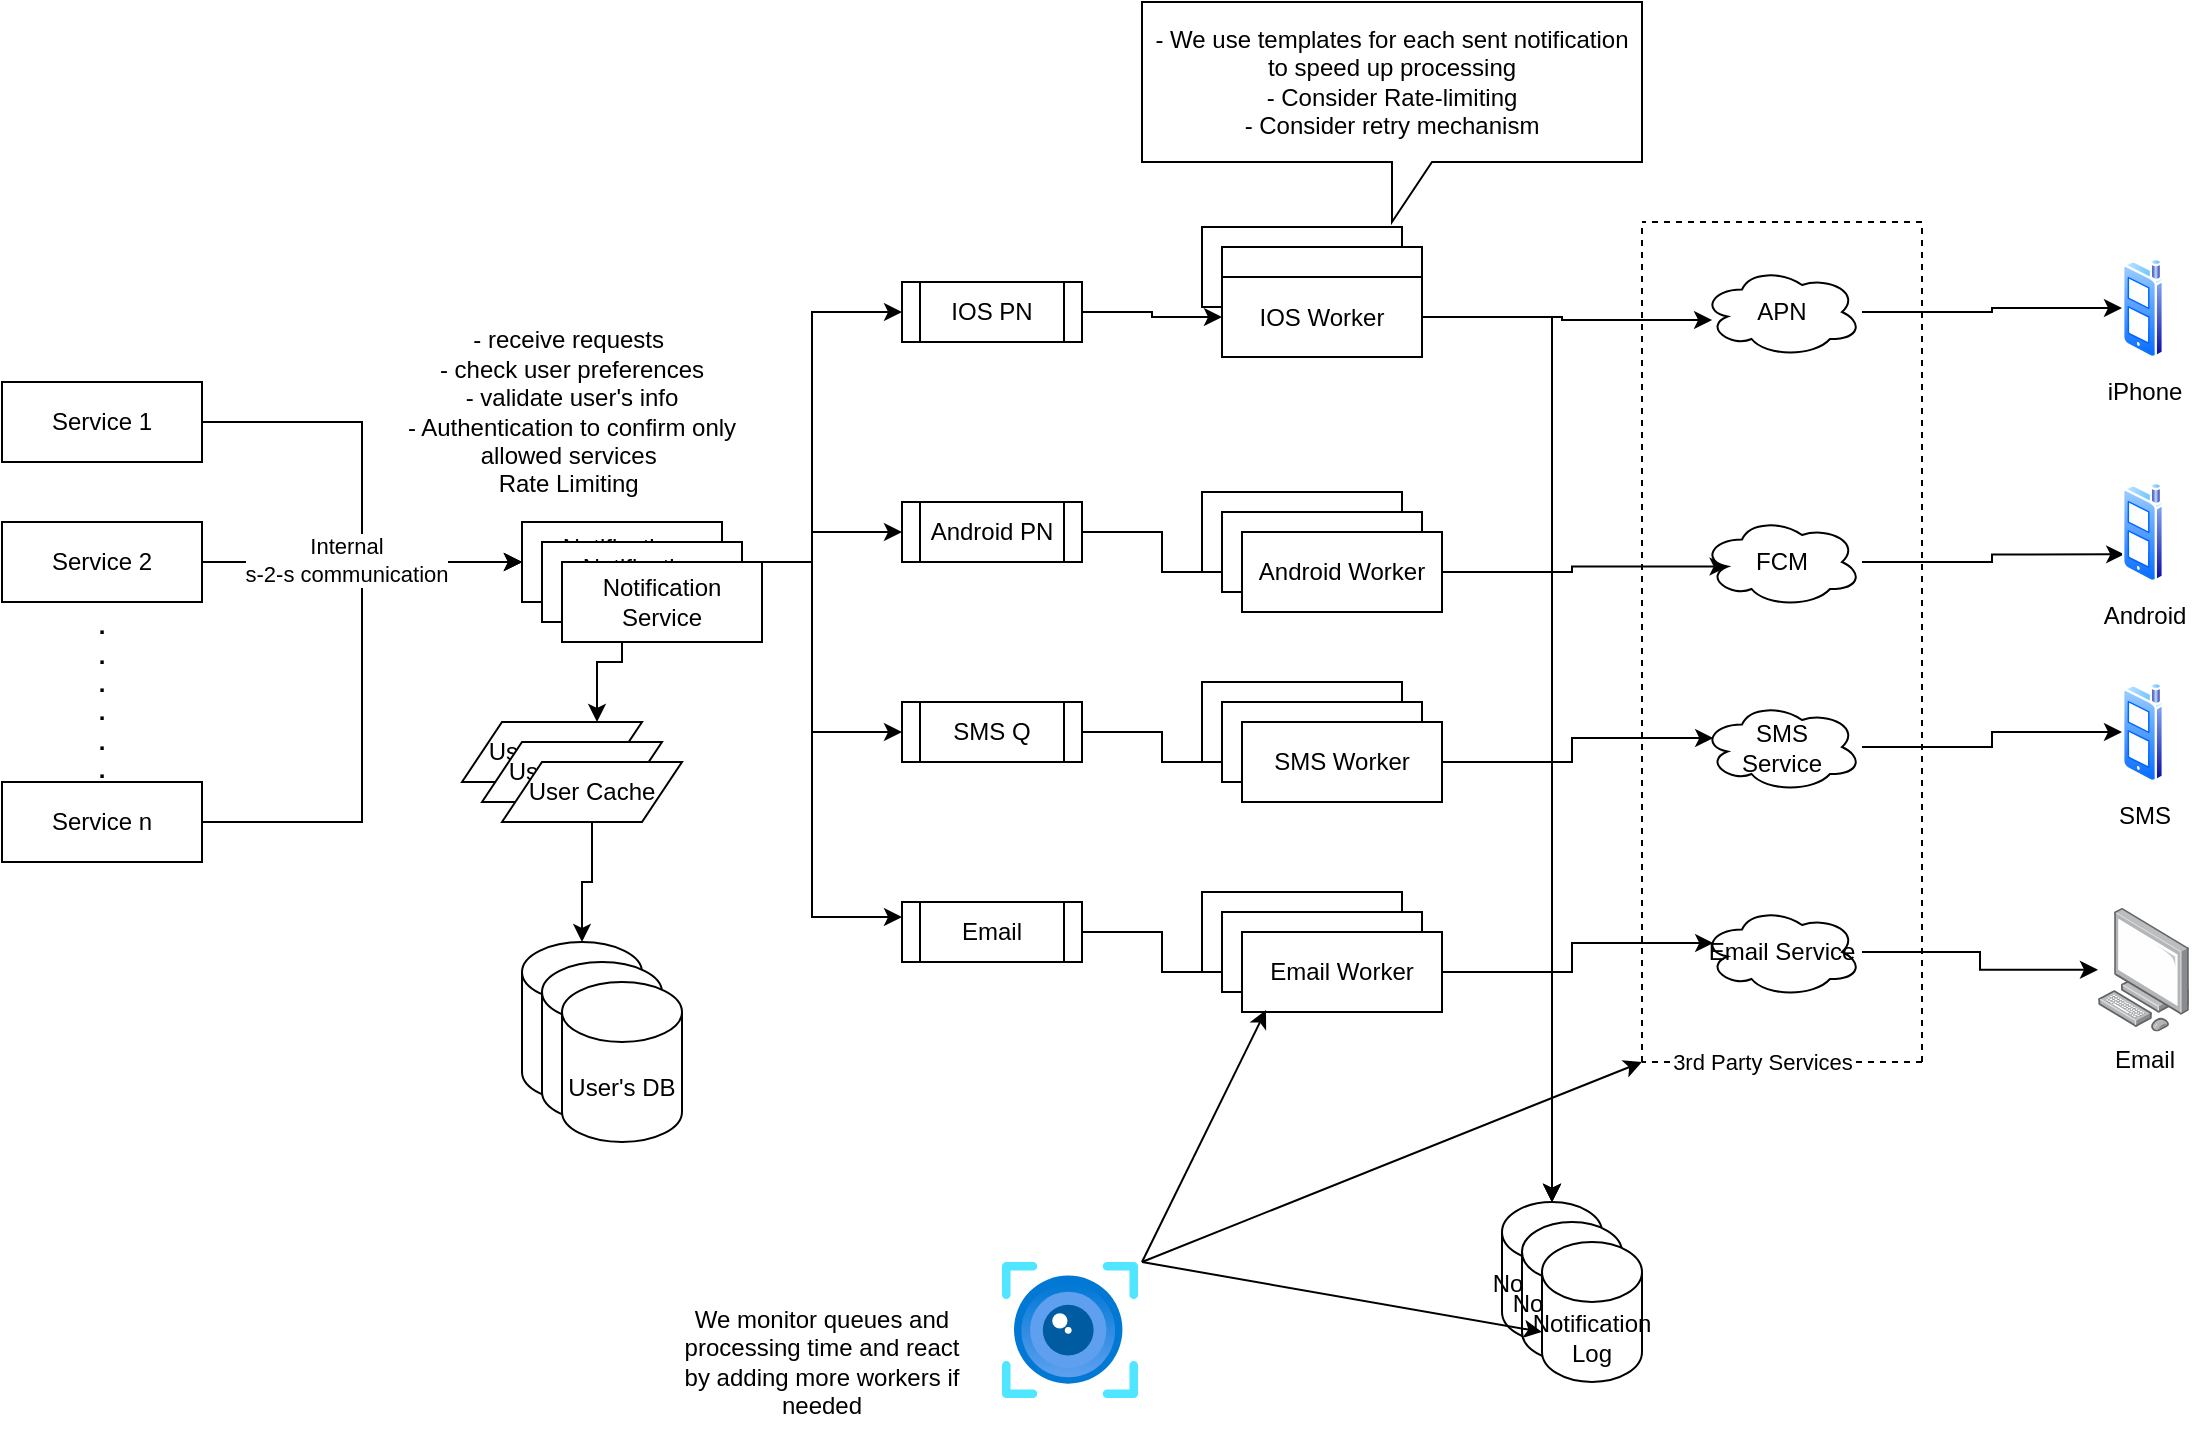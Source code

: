 <mxfile version="24.7.16">
  <diagram name="Page-1" id="NLXaHPt7EvbyLJeMmwPG">
    <mxGraphModel dx="1674" dy="1895" grid="1" gridSize="10" guides="1" tooltips="1" connect="1" arrows="1" fold="1" page="1" pageScale="1" pageWidth="850" pageHeight="1100" math="0" shadow="0">
      <root>
        <mxCell id="0" />
        <mxCell id="1" parent="0" />
        <mxCell id="RzXXmSxFQPVKrlZQ7P__-6" style="edgeStyle=orthogonalEdgeStyle;rounded=0;orthogonalLoop=1;jettySize=auto;html=1;entryX=0;entryY=0.5;entryDx=0;entryDy=0;" edge="1" parent="1" source="RzXXmSxFQPVKrlZQ7P__-1" target="RzXXmSxFQPVKrlZQ7P__-5">
          <mxGeometry relative="1" as="geometry" />
        </mxCell>
        <mxCell id="RzXXmSxFQPVKrlZQ7P__-1" value="Service 1" style="rounded=0;whiteSpace=wrap;html=1;" vertex="1" parent="1">
          <mxGeometry x="40" y="180" width="100" height="40" as="geometry" />
        </mxCell>
        <mxCell id="RzXXmSxFQPVKrlZQ7P__-8" style="edgeStyle=orthogonalEdgeStyle;rounded=0;orthogonalLoop=1;jettySize=auto;html=1;" edge="1" parent="1" source="RzXXmSxFQPVKrlZQ7P__-2" target="RzXXmSxFQPVKrlZQ7P__-5">
          <mxGeometry relative="1" as="geometry" />
        </mxCell>
        <mxCell id="RzXXmSxFQPVKrlZQ7P__-2" value="Service 2" style="rounded=0;whiteSpace=wrap;html=1;" vertex="1" parent="1">
          <mxGeometry x="40" y="250" width="100" height="40" as="geometry" />
        </mxCell>
        <mxCell id="RzXXmSxFQPVKrlZQ7P__-9" style="edgeStyle=orthogonalEdgeStyle;rounded=0;orthogonalLoop=1;jettySize=auto;html=1;entryX=0;entryY=0.5;entryDx=0;entryDy=0;" edge="1" parent="1" source="RzXXmSxFQPVKrlZQ7P__-3" target="RzXXmSxFQPVKrlZQ7P__-5">
          <mxGeometry relative="1" as="geometry" />
        </mxCell>
        <mxCell id="RzXXmSxFQPVKrlZQ7P__-10" value="Internal &lt;br&gt;s-2-s communication" style="edgeLabel;html=1;align=center;verticalAlign=middle;resizable=0;points=[];" vertex="1" connectable="0" parent="RzXXmSxFQPVKrlZQ7P__-9">
          <mxGeometry x="0.688" y="1" relative="1" as="geometry">
            <mxPoint x="-43" as="offset" />
          </mxGeometry>
        </mxCell>
        <mxCell id="RzXXmSxFQPVKrlZQ7P__-3" value="Service n" style="rounded=0;whiteSpace=wrap;html=1;" vertex="1" parent="1">
          <mxGeometry x="40" y="380" width="100" height="40" as="geometry" />
        </mxCell>
        <mxCell id="RzXXmSxFQPVKrlZQ7P__-4" value="&lt;b&gt;.&lt;br&gt;.&lt;br&gt;.&lt;br&gt;.&lt;br&gt;.&lt;br&gt;.&lt;/b&gt;&lt;div&gt;&lt;br&gt;&lt;/div&gt;" style="text;html=1;align=center;verticalAlign=middle;whiteSpace=wrap;rounded=0;" vertex="1" parent="1">
          <mxGeometry x="60" y="330" width="60" height="30" as="geometry" />
        </mxCell>
        <mxCell id="RzXXmSxFQPVKrlZQ7P__-20" style="edgeStyle=orthogonalEdgeStyle;rounded=0;orthogonalLoop=1;jettySize=auto;html=1;entryX=0.75;entryY=0;entryDx=0;entryDy=0;" edge="1" parent="1" source="RzXXmSxFQPVKrlZQ7P__-5" target="RzXXmSxFQPVKrlZQ7P__-14">
          <mxGeometry relative="1" as="geometry" />
        </mxCell>
        <mxCell id="RzXXmSxFQPVKrlZQ7P__-25" style="edgeStyle=orthogonalEdgeStyle;rounded=0;orthogonalLoop=1;jettySize=auto;html=1;entryX=0;entryY=0.5;entryDx=0;entryDy=0;" edge="1" parent="1" source="RzXXmSxFQPVKrlZQ7P__-5" target="RzXXmSxFQPVKrlZQ7P__-21">
          <mxGeometry relative="1" as="geometry" />
        </mxCell>
        <mxCell id="RzXXmSxFQPVKrlZQ7P__-26" style="edgeStyle=orthogonalEdgeStyle;rounded=0;orthogonalLoop=1;jettySize=auto;html=1;entryX=0;entryY=0.5;entryDx=0;entryDy=0;" edge="1" parent="1" source="RzXXmSxFQPVKrlZQ7P__-5" target="RzXXmSxFQPVKrlZQ7P__-22">
          <mxGeometry relative="1" as="geometry" />
        </mxCell>
        <mxCell id="RzXXmSxFQPVKrlZQ7P__-27" style="edgeStyle=orthogonalEdgeStyle;rounded=0;orthogonalLoop=1;jettySize=auto;html=1;entryX=0;entryY=0.5;entryDx=0;entryDy=0;" edge="1" parent="1" source="RzXXmSxFQPVKrlZQ7P__-5" target="RzXXmSxFQPVKrlZQ7P__-23">
          <mxGeometry relative="1" as="geometry" />
        </mxCell>
        <mxCell id="RzXXmSxFQPVKrlZQ7P__-28" style="edgeStyle=orthogonalEdgeStyle;rounded=0;orthogonalLoop=1;jettySize=auto;html=1;entryX=0;entryY=0.25;entryDx=0;entryDy=0;" edge="1" parent="1" source="RzXXmSxFQPVKrlZQ7P__-5" target="RzXXmSxFQPVKrlZQ7P__-24">
          <mxGeometry relative="1" as="geometry" />
        </mxCell>
        <mxCell id="RzXXmSxFQPVKrlZQ7P__-5" value="Notification Service" style="rounded=0;whiteSpace=wrap;html=1;" vertex="1" parent="1">
          <mxGeometry x="300" y="250" width="100" height="40" as="geometry" />
        </mxCell>
        <mxCell id="RzXXmSxFQPVKrlZQ7P__-17" value="" style="group" vertex="1" connectable="0" parent="1">
          <mxGeometry x="270" y="350" width="110" height="50" as="geometry" />
        </mxCell>
        <mxCell id="RzXXmSxFQPVKrlZQ7P__-14" value="User Cache" style="shape=parallelogram;perimeter=parallelogramPerimeter;whiteSpace=wrap;html=1;fixedSize=1;" vertex="1" parent="RzXXmSxFQPVKrlZQ7P__-17">
          <mxGeometry width="90" height="30" as="geometry" />
        </mxCell>
        <mxCell id="RzXXmSxFQPVKrlZQ7P__-15" value="User Cache" style="shape=parallelogram;perimeter=parallelogramPerimeter;whiteSpace=wrap;html=1;fixedSize=1;" vertex="1" parent="RzXXmSxFQPVKrlZQ7P__-17">
          <mxGeometry x="10" y="10" width="90" height="30" as="geometry" />
        </mxCell>
        <mxCell id="RzXXmSxFQPVKrlZQ7P__-16" value="User Cache" style="shape=parallelogram;perimeter=parallelogramPerimeter;whiteSpace=wrap;html=1;fixedSize=1;" vertex="1" parent="RzXXmSxFQPVKrlZQ7P__-17">
          <mxGeometry x="20" y="20" width="90" height="30" as="geometry" />
        </mxCell>
        <mxCell id="RzXXmSxFQPVKrlZQ7P__-18" value="" style="group" vertex="1" connectable="0" parent="1">
          <mxGeometry x="300" y="460" width="80" height="100" as="geometry" />
        </mxCell>
        <mxCell id="RzXXmSxFQPVKrlZQ7P__-11" value="" style="shape=cylinder3;whiteSpace=wrap;html=1;boundedLbl=1;backgroundOutline=1;size=15;" vertex="1" parent="RzXXmSxFQPVKrlZQ7P__-18">
          <mxGeometry width="60" height="80" as="geometry" />
        </mxCell>
        <mxCell id="RzXXmSxFQPVKrlZQ7P__-12" value="" style="shape=cylinder3;whiteSpace=wrap;html=1;boundedLbl=1;backgroundOutline=1;size=15;" vertex="1" parent="RzXXmSxFQPVKrlZQ7P__-18">
          <mxGeometry x="10" y="10" width="60" height="80" as="geometry" />
        </mxCell>
        <mxCell id="RzXXmSxFQPVKrlZQ7P__-13" value="User&#39;s DB" style="shape=cylinder3;whiteSpace=wrap;html=1;boundedLbl=1;backgroundOutline=1;size=15;" vertex="1" parent="RzXXmSxFQPVKrlZQ7P__-18">
          <mxGeometry x="20" y="20" width="60" height="80" as="geometry" />
        </mxCell>
        <mxCell id="RzXXmSxFQPVKrlZQ7P__-19" style="edgeStyle=orthogonalEdgeStyle;rounded=0;orthogonalLoop=1;jettySize=auto;html=1;entryX=0.5;entryY=0;entryDx=0;entryDy=0;entryPerimeter=0;" edge="1" parent="1" source="RzXXmSxFQPVKrlZQ7P__-16" target="RzXXmSxFQPVKrlZQ7P__-11">
          <mxGeometry relative="1" as="geometry" />
        </mxCell>
        <mxCell id="RzXXmSxFQPVKrlZQ7P__-66" value="" style="edgeStyle=orthogonalEdgeStyle;rounded=0;orthogonalLoop=1;jettySize=auto;html=1;" edge="1" parent="1" source="RzXXmSxFQPVKrlZQ7P__-21" target="RzXXmSxFQPVKrlZQ7P__-51">
          <mxGeometry relative="1" as="geometry" />
        </mxCell>
        <mxCell id="RzXXmSxFQPVKrlZQ7P__-21" value="IOS PN" style="shape=process;whiteSpace=wrap;html=1;backgroundOutline=1;" vertex="1" parent="1">
          <mxGeometry x="490" y="130" width="90" height="30" as="geometry" />
        </mxCell>
        <mxCell id="RzXXmSxFQPVKrlZQ7P__-65" value="" style="edgeStyle=orthogonalEdgeStyle;rounded=0;orthogonalLoop=1;jettySize=auto;html=1;" edge="1" parent="1" source="RzXXmSxFQPVKrlZQ7P__-22" target="RzXXmSxFQPVKrlZQ7P__-56">
          <mxGeometry relative="1" as="geometry" />
        </mxCell>
        <mxCell id="RzXXmSxFQPVKrlZQ7P__-22" value="Android PN" style="shape=process;whiteSpace=wrap;html=1;backgroundOutline=1;" vertex="1" parent="1">
          <mxGeometry x="490" y="240" width="90" height="30" as="geometry" />
        </mxCell>
        <mxCell id="RzXXmSxFQPVKrlZQ7P__-64" value="" style="edgeStyle=orthogonalEdgeStyle;rounded=0;orthogonalLoop=1;jettySize=auto;html=1;" edge="1" parent="1" source="RzXXmSxFQPVKrlZQ7P__-23" target="RzXXmSxFQPVKrlZQ7P__-59">
          <mxGeometry relative="1" as="geometry" />
        </mxCell>
        <mxCell id="RzXXmSxFQPVKrlZQ7P__-23" value="SMS Q" style="shape=process;whiteSpace=wrap;html=1;backgroundOutline=1;" vertex="1" parent="1">
          <mxGeometry x="490" y="340" width="90" height="30" as="geometry" />
        </mxCell>
        <mxCell id="RzXXmSxFQPVKrlZQ7P__-67" value="" style="edgeStyle=orthogonalEdgeStyle;rounded=0;orthogonalLoop=1;jettySize=auto;html=1;" edge="1" parent="1" source="RzXXmSxFQPVKrlZQ7P__-24" target="RzXXmSxFQPVKrlZQ7P__-62">
          <mxGeometry relative="1" as="geometry" />
        </mxCell>
        <mxCell id="RzXXmSxFQPVKrlZQ7P__-24" value="Email" style="shape=process;whiteSpace=wrap;html=1;backgroundOutline=1;" vertex="1" parent="1">
          <mxGeometry x="490" y="440" width="90" height="30" as="geometry" />
        </mxCell>
        <mxCell id="RzXXmSxFQPVKrlZQ7P__-29" value="- receive requests&amp;nbsp;&lt;br&gt;- check user preferences&lt;br&gt;- validate user&#39;s info&lt;br&gt;- Authentication to confirm only allowed services&amp;nbsp;&lt;br&gt;Rate Limiting&amp;nbsp;" style="text;html=1;align=center;verticalAlign=middle;whiteSpace=wrap;rounded=0;" vertex="1" parent="1">
          <mxGeometry x="235" y="180" width="180" height="30" as="geometry" />
        </mxCell>
        <mxCell id="RzXXmSxFQPVKrlZQ7P__-30" value="Notification Service" style="rounded=0;whiteSpace=wrap;html=1;" vertex="1" parent="1">
          <mxGeometry x="310" y="260" width="100" height="40" as="geometry" />
        </mxCell>
        <mxCell id="RzXXmSxFQPVKrlZQ7P__-31" value="Notification Service" style="rounded=0;whiteSpace=wrap;html=1;" vertex="1" parent="1">
          <mxGeometry x="320" y="270" width="100" height="40" as="geometry" />
        </mxCell>
        <mxCell id="RzXXmSxFQPVKrlZQ7P__-49" value="IOS Worker" style="rounded=0;whiteSpace=wrap;html=1;" vertex="1" parent="1">
          <mxGeometry x="640" y="102.5" width="100" height="40" as="geometry" />
        </mxCell>
        <mxCell id="RzXXmSxFQPVKrlZQ7P__-50" value="IOS Worker" style="rounded=0;whiteSpace=wrap;html=1;" vertex="1" parent="1">
          <mxGeometry x="650" y="112.5" width="100" height="40" as="geometry" />
        </mxCell>
        <mxCell id="RzXXmSxFQPVKrlZQ7P__-78" style="edgeStyle=orthogonalEdgeStyle;rounded=0;orthogonalLoop=1;jettySize=auto;html=1;entryX=0.063;entryY=0.589;entryDx=0;entryDy=0;entryPerimeter=0;" edge="1" parent="1" source="RzXXmSxFQPVKrlZQ7P__-51" target="RzXXmSxFQPVKrlZQ7P__-74">
          <mxGeometry relative="1" as="geometry">
            <mxPoint x="860" y="165" as="targetPoint" />
          </mxGeometry>
        </mxCell>
        <mxCell id="RzXXmSxFQPVKrlZQ7P__-51" value="IOS Worker" style="rounded=0;whiteSpace=wrap;html=1;" vertex="1" parent="1">
          <mxGeometry x="650" y="127.5" width="100" height="40" as="geometry" />
        </mxCell>
        <mxCell id="RzXXmSxFQPVKrlZQ7P__-52" value="IOS Worker" style="rounded=0;whiteSpace=wrap;html=1;" vertex="1" parent="1">
          <mxGeometry x="640" y="235" width="100" height="40" as="geometry" />
        </mxCell>
        <mxCell id="RzXXmSxFQPVKrlZQ7P__-55" value="IOS Worker" style="rounded=0;whiteSpace=wrap;html=1;" vertex="1" parent="1">
          <mxGeometry x="650" y="245" width="100" height="40" as="geometry" />
        </mxCell>
        <mxCell id="RzXXmSxFQPVKrlZQ7P__-79" style="edgeStyle=orthogonalEdgeStyle;rounded=0;orthogonalLoop=1;jettySize=auto;html=1;entryX=0.16;entryY=0.55;entryDx=0;entryDy=0;entryPerimeter=0;" edge="1" parent="1" source="RzXXmSxFQPVKrlZQ7P__-56" target="RzXXmSxFQPVKrlZQ7P__-75">
          <mxGeometry relative="1" as="geometry">
            <mxPoint x="860" y="275" as="targetPoint" />
          </mxGeometry>
        </mxCell>
        <mxCell id="RzXXmSxFQPVKrlZQ7P__-56" value="Android Worker" style="rounded=0;whiteSpace=wrap;html=1;" vertex="1" parent="1">
          <mxGeometry x="660" y="255" width="100" height="40" as="geometry" />
        </mxCell>
        <mxCell id="RzXXmSxFQPVKrlZQ7P__-57" value="SMS Worker" style="rounded=0;whiteSpace=wrap;html=1;" vertex="1" parent="1">
          <mxGeometry x="640" y="330" width="100" height="40" as="geometry" />
        </mxCell>
        <mxCell id="RzXXmSxFQPVKrlZQ7P__-58" value="SMS Worker" style="rounded=0;whiteSpace=wrap;html=1;" vertex="1" parent="1">
          <mxGeometry x="650" y="340" width="100" height="40" as="geometry" />
        </mxCell>
        <mxCell id="RzXXmSxFQPVKrlZQ7P__-80" style="edgeStyle=orthogonalEdgeStyle;rounded=0;orthogonalLoop=1;jettySize=auto;html=1;entryX=0.07;entryY=0.4;entryDx=0;entryDy=0;entryPerimeter=0;" edge="1" parent="1" source="RzXXmSxFQPVKrlZQ7P__-59" target="RzXXmSxFQPVKrlZQ7P__-76">
          <mxGeometry relative="1" as="geometry">
            <mxPoint x="860" y="370" as="targetPoint" />
          </mxGeometry>
        </mxCell>
        <mxCell id="RzXXmSxFQPVKrlZQ7P__-59" value="SMS Worker" style="rounded=0;whiteSpace=wrap;html=1;" vertex="1" parent="1">
          <mxGeometry x="660" y="350" width="100" height="40" as="geometry" />
        </mxCell>
        <mxCell id="RzXXmSxFQPVKrlZQ7P__-60" value="Email Worker" style="rounded=0;whiteSpace=wrap;html=1;" vertex="1" parent="1">
          <mxGeometry x="640" y="435" width="100" height="40" as="geometry" />
        </mxCell>
        <mxCell id="RzXXmSxFQPVKrlZQ7P__-61" value="Email Worker" style="rounded=0;whiteSpace=wrap;html=1;" vertex="1" parent="1">
          <mxGeometry x="650" y="445" width="100" height="40" as="geometry" />
        </mxCell>
        <mxCell id="RzXXmSxFQPVKrlZQ7P__-81" style="edgeStyle=orthogonalEdgeStyle;rounded=0;orthogonalLoop=1;jettySize=auto;html=1;entryX=0.07;entryY=0.4;entryDx=0;entryDy=0;entryPerimeter=0;" edge="1" parent="1" source="RzXXmSxFQPVKrlZQ7P__-62" target="RzXXmSxFQPVKrlZQ7P__-77">
          <mxGeometry relative="1" as="geometry">
            <mxPoint x="860" y="475" as="targetPoint" />
          </mxGeometry>
        </mxCell>
        <mxCell id="RzXXmSxFQPVKrlZQ7P__-62" value="Email Worker" style="rounded=0;whiteSpace=wrap;html=1;" vertex="1" parent="1">
          <mxGeometry x="660" y="455" width="100" height="40" as="geometry" />
        </mxCell>
        <mxCell id="RzXXmSxFQPVKrlZQ7P__-68" value="" style="endArrow=none;dashed=1;html=1;rounded=0;" edge="1" parent="1">
          <mxGeometry width="50" height="50" relative="1" as="geometry">
            <mxPoint x="860" y="520" as="sourcePoint" />
            <mxPoint x="860" y="100" as="targetPoint" />
          </mxGeometry>
        </mxCell>
        <mxCell id="RzXXmSxFQPVKrlZQ7P__-69" value="" style="endArrow=none;dashed=1;html=1;rounded=0;" edge="1" parent="1">
          <mxGeometry width="50" height="50" relative="1" as="geometry">
            <mxPoint x="1000" y="520" as="sourcePoint" />
            <mxPoint x="1000" y="100" as="targetPoint" />
          </mxGeometry>
        </mxCell>
        <mxCell id="RzXXmSxFQPVKrlZQ7P__-70" value="" style="endArrow=none;dashed=1;html=1;rounded=0;" edge="1" parent="1">
          <mxGeometry width="50" height="50" relative="1" as="geometry">
            <mxPoint x="1000" y="100" as="sourcePoint" />
            <mxPoint x="860" y="100" as="targetPoint" />
          </mxGeometry>
        </mxCell>
        <mxCell id="RzXXmSxFQPVKrlZQ7P__-71" value="" style="endArrow=none;dashed=1;html=1;rounded=0;" edge="1" parent="1">
          <mxGeometry width="50" height="50" relative="1" as="geometry">
            <mxPoint x="1000" y="520" as="sourcePoint" />
            <mxPoint x="860" y="520" as="targetPoint" />
          </mxGeometry>
        </mxCell>
        <mxCell id="RzXXmSxFQPVKrlZQ7P__-72" value="3rd Party Services" style="edgeLabel;html=1;align=center;verticalAlign=middle;resizable=0;points=[];" vertex="1" connectable="0" parent="RzXXmSxFQPVKrlZQ7P__-71">
          <mxGeometry x="0.471" y="-3" relative="1" as="geometry">
            <mxPoint x="23" y="3" as="offset" />
          </mxGeometry>
        </mxCell>
        <mxCell id="RzXXmSxFQPVKrlZQ7P__-84" style="edgeStyle=orthogonalEdgeStyle;rounded=0;orthogonalLoop=1;jettySize=auto;html=1;" edge="1" parent="1" source="RzXXmSxFQPVKrlZQ7P__-74" target="RzXXmSxFQPVKrlZQ7P__-83">
          <mxGeometry relative="1" as="geometry" />
        </mxCell>
        <mxCell id="RzXXmSxFQPVKrlZQ7P__-74" value="APN" style="ellipse;shape=cloud;whiteSpace=wrap;html=1;" vertex="1" parent="1">
          <mxGeometry x="890" y="122.5" width="80" height="45" as="geometry" />
        </mxCell>
        <mxCell id="RzXXmSxFQPVKrlZQ7P__-88" style="edgeStyle=orthogonalEdgeStyle;rounded=0;orthogonalLoop=1;jettySize=auto;html=1;entryX=0;entryY=0.75;entryDx=0;entryDy=0;" edge="1" parent="1" source="RzXXmSxFQPVKrlZQ7P__-75" target="RzXXmSxFQPVKrlZQ7P__-85">
          <mxGeometry relative="1" as="geometry" />
        </mxCell>
        <mxCell id="RzXXmSxFQPVKrlZQ7P__-75" value="FCM" style="ellipse;shape=cloud;whiteSpace=wrap;html=1;" vertex="1" parent="1">
          <mxGeometry x="890" y="247.5" width="80" height="45" as="geometry" />
        </mxCell>
        <mxCell id="RzXXmSxFQPVKrlZQ7P__-90" style="edgeStyle=orthogonalEdgeStyle;rounded=0;orthogonalLoop=1;jettySize=auto;html=1;entryX=0;entryY=0.5;entryDx=0;entryDy=0;" edge="1" parent="1" source="RzXXmSxFQPVKrlZQ7P__-76" target="RzXXmSxFQPVKrlZQ7P__-86">
          <mxGeometry relative="1" as="geometry" />
        </mxCell>
        <mxCell id="RzXXmSxFQPVKrlZQ7P__-76" value="SMS &lt;br&gt;Service" style="ellipse;shape=cloud;whiteSpace=wrap;html=1;" vertex="1" parent="1">
          <mxGeometry x="890" y="340" width="80" height="45" as="geometry" />
        </mxCell>
        <mxCell id="RzXXmSxFQPVKrlZQ7P__-91" style="edgeStyle=orthogonalEdgeStyle;rounded=0;orthogonalLoop=1;jettySize=auto;html=1;" edge="1" parent="1" source="RzXXmSxFQPVKrlZQ7P__-77" target="RzXXmSxFQPVKrlZQ7P__-87">
          <mxGeometry relative="1" as="geometry" />
        </mxCell>
        <mxCell id="RzXXmSxFQPVKrlZQ7P__-77" value="Email Service" style="ellipse;shape=cloud;whiteSpace=wrap;html=1;" vertex="1" parent="1">
          <mxGeometry x="890" y="442.5" width="80" height="45" as="geometry" />
        </mxCell>
        <mxCell id="RzXXmSxFQPVKrlZQ7P__-83" value="iPhone" style="image;aspect=fixed;perimeter=ellipsePerimeter;html=1;align=center;shadow=0;dashed=0;spacingTop=3;image=img/lib/active_directory/cell_phone.svg;" vertex="1" parent="1">
          <mxGeometry x="1100" y="118" width="21" height="50" as="geometry" />
        </mxCell>
        <mxCell id="RzXXmSxFQPVKrlZQ7P__-85" value="Android" style="image;aspect=fixed;perimeter=ellipsePerimeter;html=1;align=center;shadow=0;dashed=0;spacingTop=3;image=img/lib/active_directory/cell_phone.svg;" vertex="1" parent="1">
          <mxGeometry x="1100" y="230" width="21" height="50" as="geometry" />
        </mxCell>
        <mxCell id="RzXXmSxFQPVKrlZQ7P__-86" value="SMS" style="image;aspect=fixed;perimeter=ellipsePerimeter;html=1;align=center;shadow=0;dashed=0;spacingTop=3;image=img/lib/active_directory/cell_phone.svg;" vertex="1" parent="1">
          <mxGeometry x="1100" y="330" width="21" height="50" as="geometry" />
        </mxCell>
        <mxCell id="RzXXmSxFQPVKrlZQ7P__-87" value="Email" style="image;points=[];aspect=fixed;html=1;align=center;shadow=0;dashed=0;image=img/lib/allied_telesis/computer_and_terminals/Personal_Computer.svg;" vertex="1" parent="1">
          <mxGeometry x="1088" y="443" width="45.6" height="61.8" as="geometry" />
        </mxCell>
        <mxCell id="RzXXmSxFQPVKrlZQ7P__-92" value="Notification Log" style="shape=cylinder3;whiteSpace=wrap;html=1;boundedLbl=1;backgroundOutline=1;size=15;" vertex="1" parent="1">
          <mxGeometry x="790" y="590" width="50" height="70" as="geometry" />
        </mxCell>
        <mxCell id="RzXXmSxFQPVKrlZQ7P__-93" value="Notification Log" style="shape=cylinder3;whiteSpace=wrap;html=1;boundedLbl=1;backgroundOutline=1;size=15;" vertex="1" parent="1">
          <mxGeometry x="800" y="600" width="50" height="70" as="geometry" />
        </mxCell>
        <mxCell id="RzXXmSxFQPVKrlZQ7P__-94" value="Notification Log" style="shape=cylinder3;whiteSpace=wrap;html=1;boundedLbl=1;backgroundOutline=1;size=15;" vertex="1" parent="1">
          <mxGeometry x="810" y="610" width="50" height="70" as="geometry" />
        </mxCell>
        <mxCell id="RzXXmSxFQPVKrlZQ7P__-95" style="edgeStyle=orthogonalEdgeStyle;rounded=0;orthogonalLoop=1;jettySize=auto;html=1;entryX=0.5;entryY=0;entryDx=0;entryDy=0;entryPerimeter=0;" edge="1" parent="1" source="RzXXmSxFQPVKrlZQ7P__-62" target="RzXXmSxFQPVKrlZQ7P__-92">
          <mxGeometry relative="1" as="geometry" />
        </mxCell>
        <mxCell id="RzXXmSxFQPVKrlZQ7P__-96" style="edgeStyle=orthogonalEdgeStyle;rounded=0;orthogonalLoop=1;jettySize=auto;html=1;entryX=0.5;entryY=0;entryDx=0;entryDy=0;entryPerimeter=0;" edge="1" parent="1" source="RzXXmSxFQPVKrlZQ7P__-59" target="RzXXmSxFQPVKrlZQ7P__-92">
          <mxGeometry relative="1" as="geometry" />
        </mxCell>
        <mxCell id="RzXXmSxFQPVKrlZQ7P__-97" style="edgeStyle=orthogonalEdgeStyle;rounded=0;orthogonalLoop=1;jettySize=auto;html=1;entryX=0.5;entryY=0;entryDx=0;entryDy=0;entryPerimeter=0;" edge="1" parent="1" source="RzXXmSxFQPVKrlZQ7P__-56" target="RzXXmSxFQPVKrlZQ7P__-92">
          <mxGeometry relative="1" as="geometry" />
        </mxCell>
        <mxCell id="RzXXmSxFQPVKrlZQ7P__-98" style="edgeStyle=orthogonalEdgeStyle;rounded=0;orthogonalLoop=1;jettySize=auto;html=1;entryX=0.5;entryY=0;entryDx=0;entryDy=0;entryPerimeter=0;" edge="1" parent="1" source="RzXXmSxFQPVKrlZQ7P__-51" target="RzXXmSxFQPVKrlZQ7P__-92">
          <mxGeometry relative="1" as="geometry" />
        </mxCell>
        <mxCell id="RzXXmSxFQPVKrlZQ7P__-100" value="- We use templates for each sent notification to speed up processing&lt;br&gt;- Consider Rate-limiting&lt;br&gt;- Consider retry mechanism" style="shape=callout;whiteSpace=wrap;html=1;perimeter=calloutPerimeter;" vertex="1" parent="1">
          <mxGeometry x="610" y="-10" width="250" height="110" as="geometry" />
        </mxCell>
        <mxCell id="RzXXmSxFQPVKrlZQ7P__-101" value="" style="image;aspect=fixed;html=1;points=[];align=center;fontSize=12;image=img/lib/azure2/ai_machine_learning/Computer_Vision.svg;" vertex="1" parent="1">
          <mxGeometry x="540" y="620" width="68" height="68" as="geometry" />
        </mxCell>
        <mxCell id="RzXXmSxFQPVKrlZQ7P__-102" value="" style="endArrow=classic;html=1;rounded=0;entryX=0.12;entryY=0.975;entryDx=0;entryDy=0;entryPerimeter=0;" edge="1" parent="1" target="RzXXmSxFQPVKrlZQ7P__-62">
          <mxGeometry width="50" height="50" relative="1" as="geometry">
            <mxPoint x="610" y="620" as="sourcePoint" />
            <mxPoint x="660" y="570" as="targetPoint" />
          </mxGeometry>
        </mxCell>
        <mxCell id="RzXXmSxFQPVKrlZQ7P__-103" value="We monitor queues and processing time and react by adding more workers if needed" style="text;html=1;align=center;verticalAlign=middle;whiteSpace=wrap;rounded=0;" vertex="1" parent="1">
          <mxGeometry x="380" y="630" width="140" height="80" as="geometry" />
        </mxCell>
        <mxCell id="RzXXmSxFQPVKrlZQ7P__-104" value="" style="endArrow=classic;html=1;rounded=0;entryX=0;entryY=0;entryDx=0;entryDy=45;entryPerimeter=0;" edge="1" parent="1" target="RzXXmSxFQPVKrlZQ7P__-94">
          <mxGeometry width="50" height="50" relative="1" as="geometry">
            <mxPoint x="610" y="620" as="sourcePoint" />
            <mxPoint x="682" y="504" as="targetPoint" />
          </mxGeometry>
        </mxCell>
        <mxCell id="RzXXmSxFQPVKrlZQ7P__-105" value="" style="endArrow=classic;html=1;rounded=0;" edge="1" parent="1">
          <mxGeometry width="50" height="50" relative="1" as="geometry">
            <mxPoint x="610" y="620" as="sourcePoint" />
            <mxPoint x="860" y="520" as="targetPoint" />
          </mxGeometry>
        </mxCell>
      </root>
    </mxGraphModel>
  </diagram>
</mxfile>
